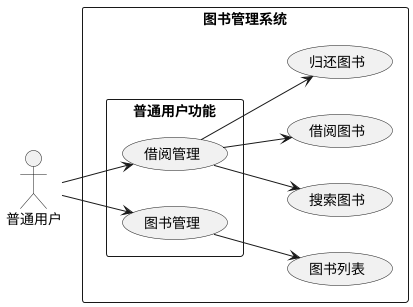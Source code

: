 @startuml@startuml
         left to right direction
         actor 普通用户
         rectangle 图书管理系统 {
             rectangle 普通用户功能 {
                 usecase 图书管理
                 usecase 借阅管理


                 普通用户 --> 图书管理
                 普通用户 --> 借阅管理
             }


             usecase 图书列表


             usecase 搜索图书
             usecase 借阅图书
             usecase 归还图书


             图书管理 --> 图书列表


             借阅管理 --> 搜索图书
             借阅管理 --> 借阅图书
             借阅管理 --> 归还图书
         }
@enduml
